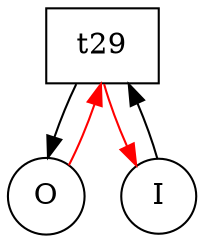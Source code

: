 digraph {
	// RETURN_MANAGEMENT

	// Elements
	t29 [shape=box];
	c13 [shape=circle][label=O];
	c1 [shape=circle][label=I];

	// Arrows
	c1->t29;
	t29->c13;
	t29->c1[color=red];
	c13->t29[color=red];
}